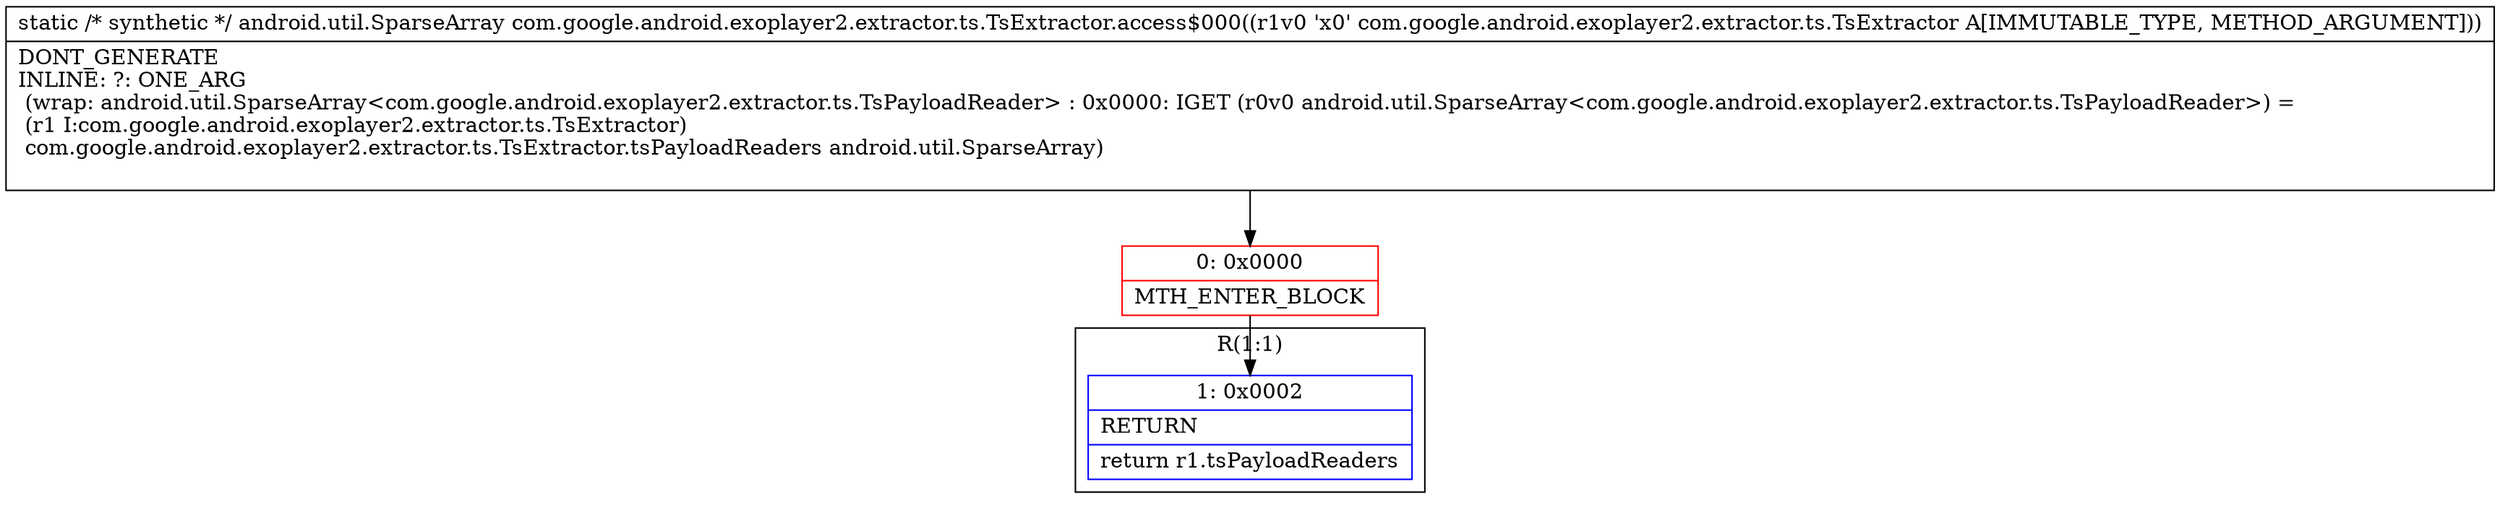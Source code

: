 digraph "CFG forcom.google.android.exoplayer2.extractor.ts.TsExtractor.access$000(Lcom\/google\/android\/exoplayer2\/extractor\/ts\/TsExtractor;)Landroid\/util\/SparseArray;" {
subgraph cluster_Region_1410691537 {
label = "R(1:1)";
node [shape=record,color=blue];
Node_1 [shape=record,label="{1\:\ 0x0002|RETURN\l|return r1.tsPayloadReaders\l}"];
}
Node_0 [shape=record,color=red,label="{0\:\ 0x0000|MTH_ENTER_BLOCK\l}"];
MethodNode[shape=record,label="{static \/* synthetic *\/ android.util.SparseArray com.google.android.exoplayer2.extractor.ts.TsExtractor.access$000((r1v0 'x0' com.google.android.exoplayer2.extractor.ts.TsExtractor A[IMMUTABLE_TYPE, METHOD_ARGUMENT]))  | DONT_GENERATE\lINLINE: ?: ONE_ARG  \l  (wrap: android.util.SparseArray\<com.google.android.exoplayer2.extractor.ts.TsPayloadReader\> : 0x0000: IGET  (r0v0 android.util.SparseArray\<com.google.android.exoplayer2.extractor.ts.TsPayloadReader\>) = \l  (r1 I:com.google.android.exoplayer2.extractor.ts.TsExtractor)\l com.google.android.exoplayer2.extractor.ts.TsExtractor.tsPayloadReaders android.util.SparseArray)\l\l}"];
MethodNode -> Node_0;
Node_0 -> Node_1;
}

